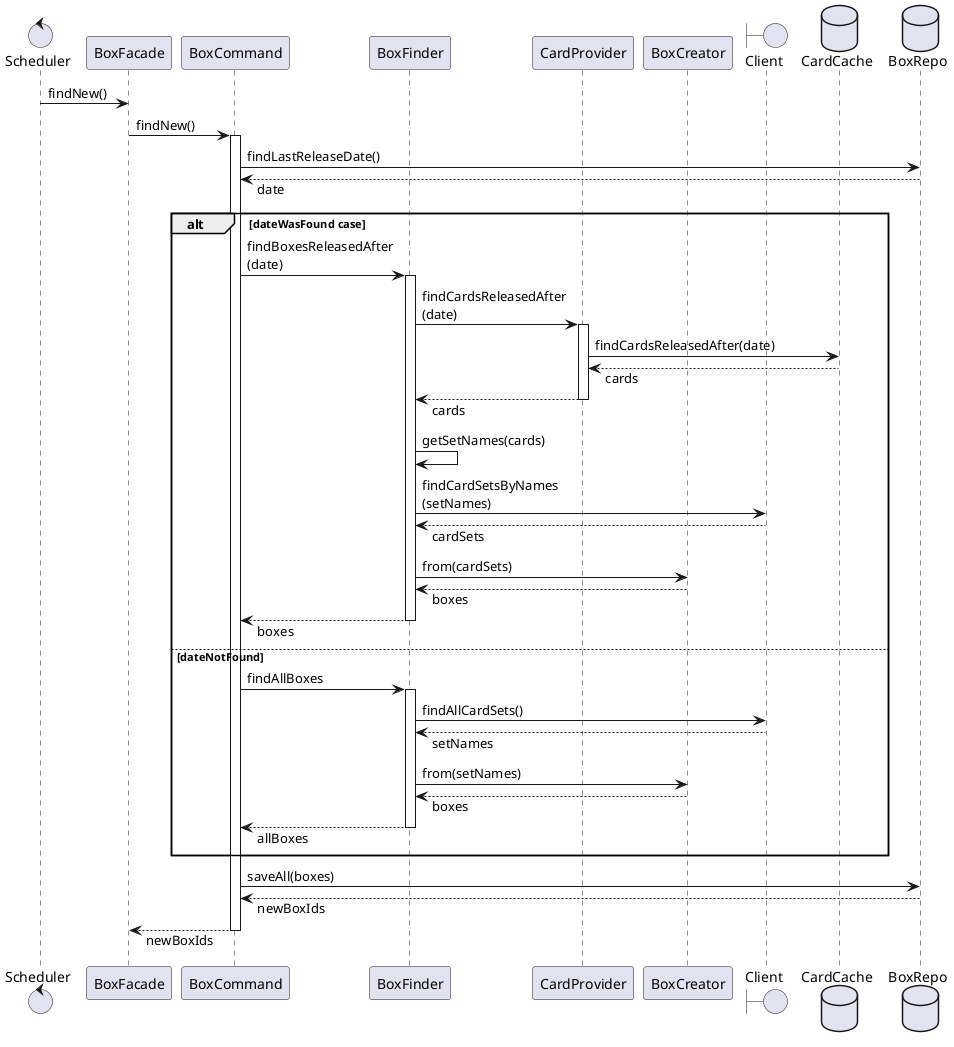 @startuml
skinparam responseMessageBelowArrow true

control Scheduler
participant "BoxFacade" as Facade
participant "BoxCommand" as Command
participant "BoxFinder" as Finder
participant "CardProvider" as Provider
participant "BoxCreator" as Creator
boundary Client
database "CardCache" as cache order 150
database "BoxRepo" as Repo order 200



Scheduler -> Facade: findNew()
Facade -> Command: findNew()

activate Command
Command -> Repo:findLastReleaseDate()
Command <-- Repo: date

alt dateWasFound case
Command -> Finder: findBoxesReleasedAfter\n(date)
activate Finder
Finder -> Provider: findCardsReleasedAfter\n(date)
activate Provider
Provider -> cache: findCardsReleasedAfter(date)
Provider <-- cache: cards
Finder <-- Provider: cards
deactivate Provider
Finder -> Finder: getSetNames(cards)
Finder -> Client: findCardSetsByNames\n(setNames)
Finder <--Client: cardSets
Finder -> Creator: from(cardSets)
Finder <-- Creator: boxes
Command <-- Finder: boxes
deactivate Finder

else dateNotFound
Command -> Finder: findAllBoxes
activate Finder
Finder -> Client: findAllCardSets()
Finder <--Client: setNames
Finder -> Creator: from(setNames)
Finder <-- Creator: boxes
Command <-- Finder: allBoxes
deactivate Finder
end

Command -> Repo: saveAll(boxes)
Command <-- Repo: newBoxIds


Facade <-- Command: newBoxIds
deactivate Command

@enduml